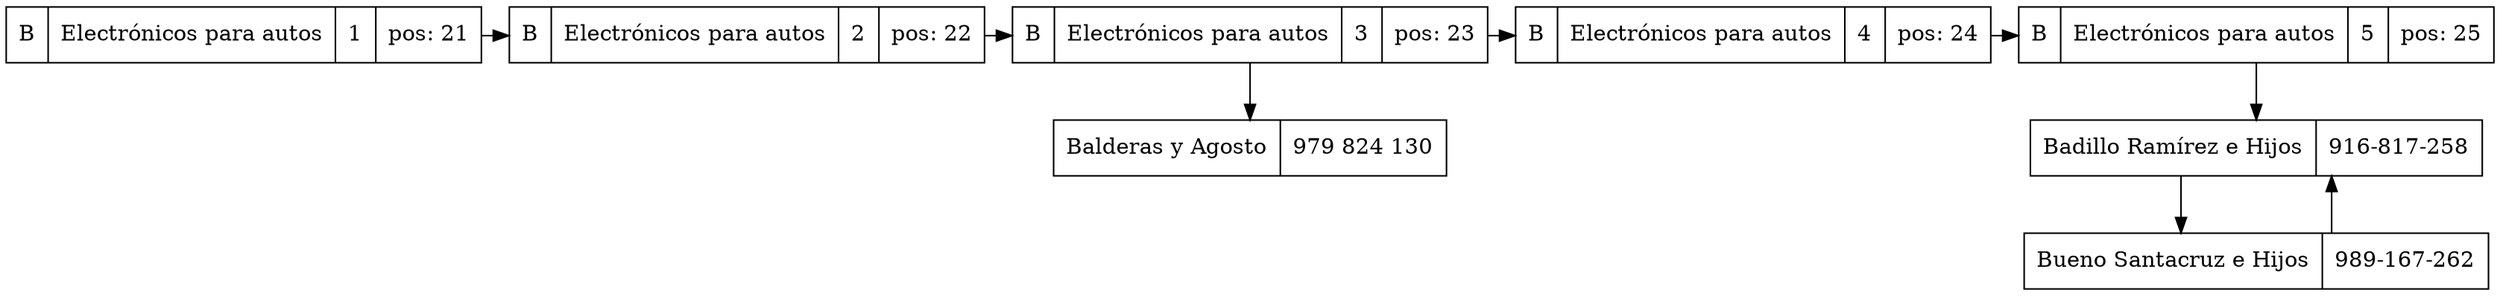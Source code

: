 digraph G{
node[shape="box" shape="record"]
graph[splines="ortho"]
node20[label="B|Electrónicos para autos|1|pos: 21"];
node20->node21;
node21[label="B|Electrónicos para autos|2|pos: 22"];
node21->node22;
node22[label="B|Electrónicos para autos|3|pos: 23"];
node0xc000094320[label="Balderas y Agosto|979 824 130"];
node22->node0xc000094320;
node22->node23;
node23[label="B|Electrónicos para autos|4|pos: 24"];
node23->node24;
node24[label="B|Electrónicos para autos|5|pos: 25"];
node0xc000094370[label="Badillo Ramírez e Hijos|916-817-258"];
node24->node0xc000094370;
node0xc0000943c0[label="Bueno Santacruz e Hijos|989-167-262"];
node0xc000094370->node0xc0000943c0;
node0xc0000943c0->node0xc000094370;
{rank="same"; node20; node21; node22; node23; node24}
}
